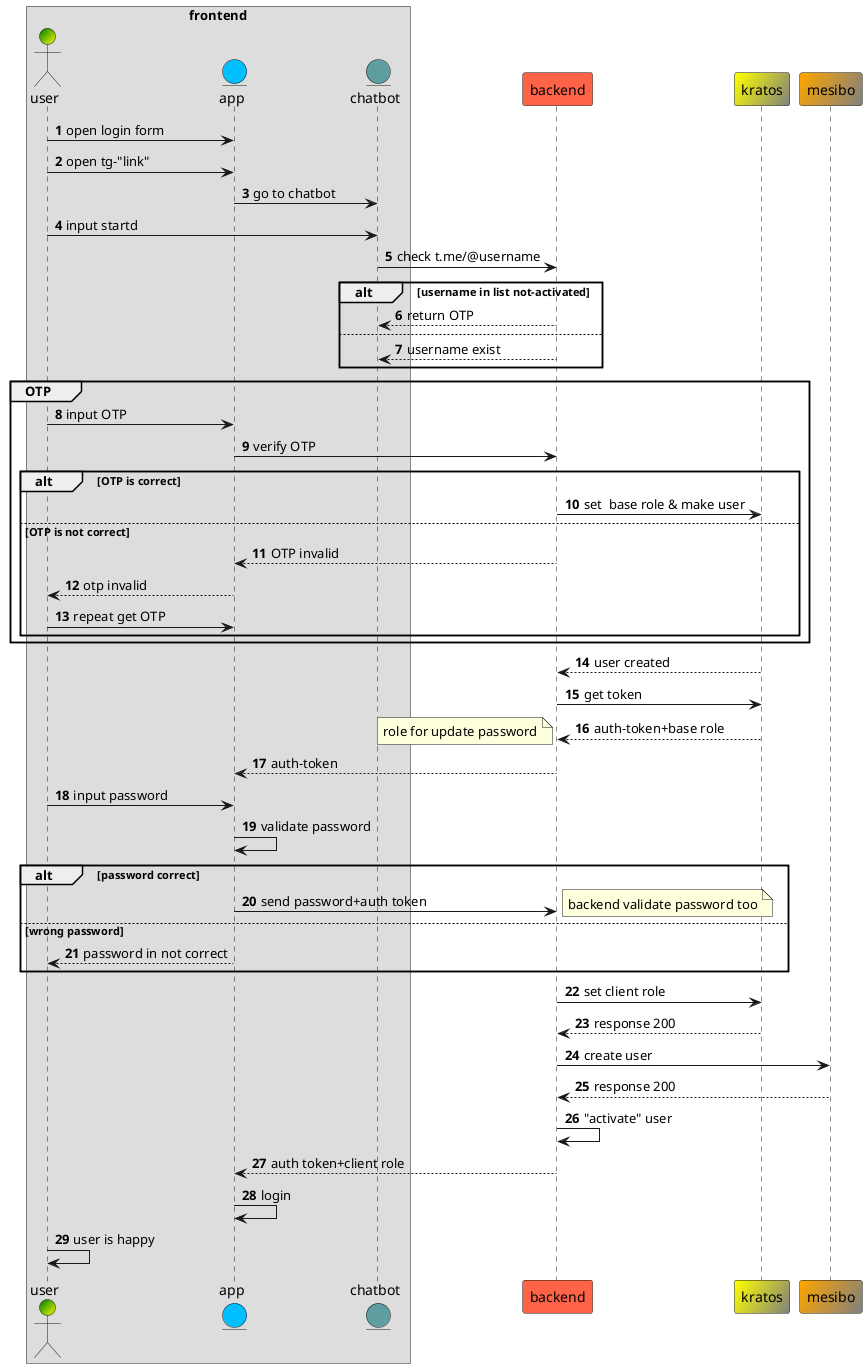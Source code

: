 @startuml clique auth

autonumber
box frontend
actor user #Green/Yellow
entity app #DeepSkyBlue
entity chatbot #CadetBlue

end box
participant backend #Tomato
participant kratos #Yellow/Gray
participant mesibo #Orange/Gray

user -> app: open login form
user -> app: open tg-"link"
app -> chatbot: go to chatbot
user -> chatbot: input startd

chatbot -> backend: check t.me/@username
alt username in list not-activated
    chatbot <-- backend: return OTP
else
    chatbot <-- backend: username exist
end
group OTP
    user -> app: input OTP
    app -> backend: verify OTP
    alt OTP is correct
        backend -> kratos: set  base role & make user
    else OTP is not correct
        app <-- backend: OTP invalid
        user <-- app: otp invalid
        user -> app: repeat get OTP
    end
end

backend <-- kratos: user created
backend -> kratos: get token
backend <-- kratos: auth-token+base role
note left: role for update password
app <-- backend: auth-token

user -> app: input password
app -> app: validate password
alt password correct
    app -> backend: send password+auth token
    note right: backend validate password too
else wrong password
    user <-- app: password in not correct
end
backend -> kratos: set client role
backend <-- kratos: response 200
backend -> mesibo: create user
backend <-- mesibo: response 200
backend -> backend: "activate" user
app <-- backend: auth token+client role
app -> app: login
user -> user: user is happy
@enduml